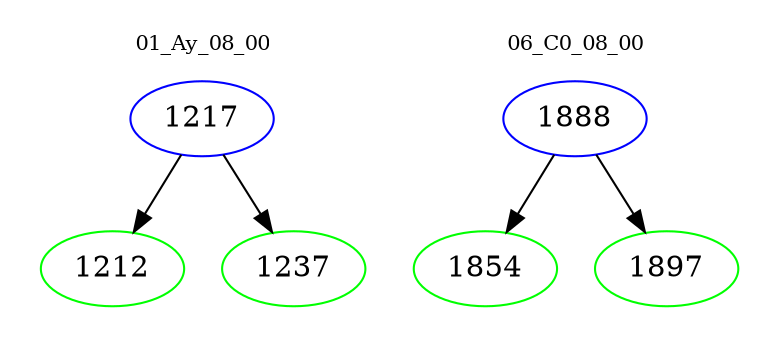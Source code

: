 digraph{
subgraph cluster_0 {
color = white
label = "01_Ay_08_00";
fontsize=10;
T0_1217 [label="1217", color="blue"]
T0_1217 -> T0_1212 [color="black"]
T0_1212 [label="1212", color="green"]
T0_1217 -> T0_1237 [color="black"]
T0_1237 [label="1237", color="green"]
}
subgraph cluster_1 {
color = white
label = "06_C0_08_00";
fontsize=10;
T1_1888 [label="1888", color="blue"]
T1_1888 -> T1_1854 [color="black"]
T1_1854 [label="1854", color="green"]
T1_1888 -> T1_1897 [color="black"]
T1_1897 [label="1897", color="green"]
}
}
